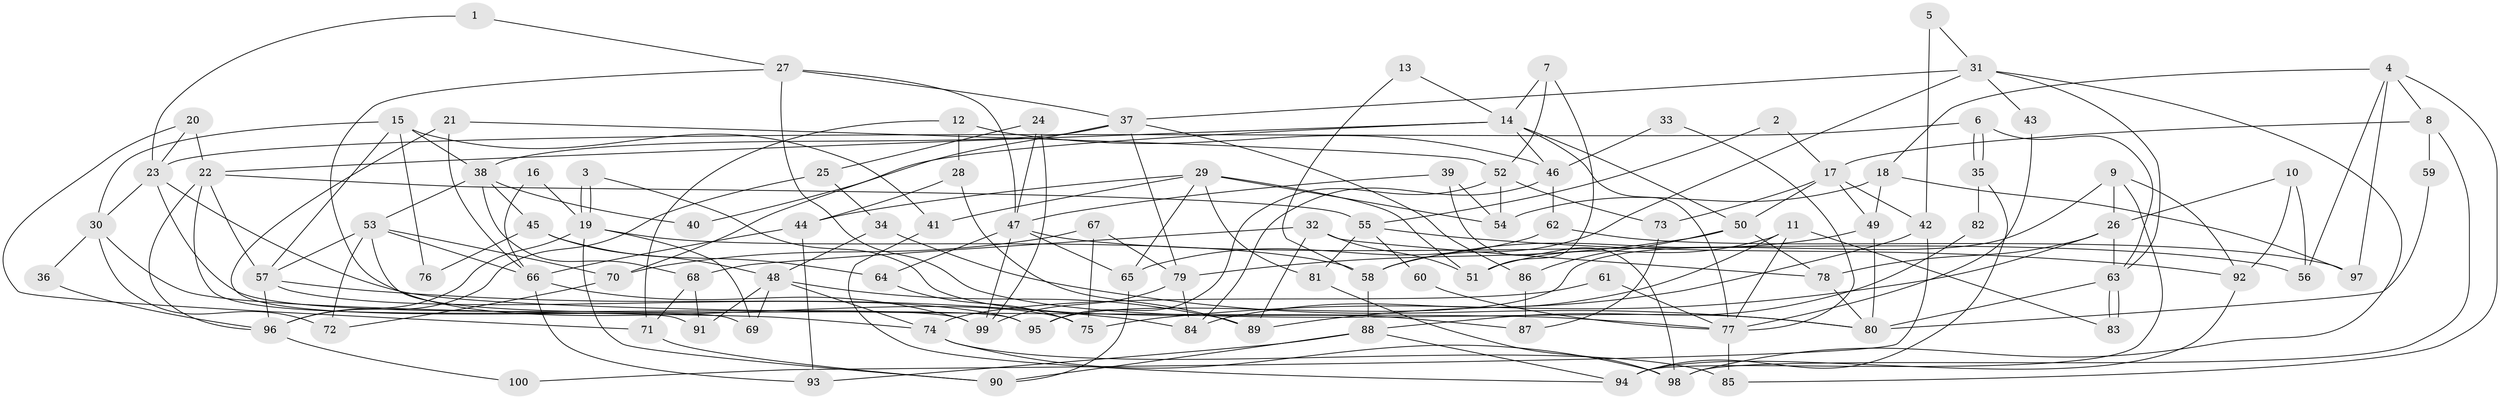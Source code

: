 // Generated by graph-tools (version 1.1) at 2025/50/03/09/25 03:50:11]
// undirected, 100 vertices, 200 edges
graph export_dot {
graph [start="1"]
  node [color=gray90,style=filled];
  1;
  2;
  3;
  4;
  5;
  6;
  7;
  8;
  9;
  10;
  11;
  12;
  13;
  14;
  15;
  16;
  17;
  18;
  19;
  20;
  21;
  22;
  23;
  24;
  25;
  26;
  27;
  28;
  29;
  30;
  31;
  32;
  33;
  34;
  35;
  36;
  37;
  38;
  39;
  40;
  41;
  42;
  43;
  44;
  45;
  46;
  47;
  48;
  49;
  50;
  51;
  52;
  53;
  54;
  55;
  56;
  57;
  58;
  59;
  60;
  61;
  62;
  63;
  64;
  65;
  66;
  67;
  68;
  69;
  70;
  71;
  72;
  73;
  74;
  75;
  76;
  77;
  78;
  79;
  80;
  81;
  82;
  83;
  84;
  85;
  86;
  87;
  88;
  89;
  90;
  91;
  92;
  93;
  94;
  95;
  96;
  97;
  98;
  99;
  100;
  1 -- 23;
  1 -- 27;
  2 -- 17;
  2 -- 55;
  3 -- 87;
  3 -- 19;
  3 -- 19;
  4 -- 97;
  4 -- 8;
  4 -- 18;
  4 -- 56;
  4 -- 85;
  5 -- 31;
  5 -- 42;
  6 -- 23;
  6 -- 35;
  6 -- 35;
  6 -- 63;
  7 -- 51;
  7 -- 14;
  7 -- 52;
  8 -- 98;
  8 -- 17;
  8 -- 59;
  9 -- 92;
  9 -- 26;
  9 -- 94;
  9 -- 95;
  10 -- 92;
  10 -- 26;
  10 -- 56;
  11 -- 84;
  11 -- 77;
  11 -- 51;
  11 -- 83;
  12 -- 71;
  12 -- 28;
  12 -- 46;
  13 -- 58;
  13 -- 14;
  14 -- 22;
  14 -- 46;
  14 -- 40;
  14 -- 50;
  14 -- 77;
  15 -- 38;
  15 -- 57;
  15 -- 30;
  15 -- 41;
  15 -- 76;
  16 -- 19;
  16 -- 66;
  17 -- 50;
  17 -- 49;
  17 -- 42;
  17 -- 73;
  18 -- 49;
  18 -- 54;
  18 -- 97;
  19 -- 58;
  19 -- 69;
  19 -- 90;
  19 -- 96;
  20 -- 22;
  20 -- 23;
  20 -- 71;
  21 -- 66;
  21 -- 52;
  21 -- 69;
  22 -- 91;
  22 -- 57;
  22 -- 55;
  22 -- 96;
  23 -- 77;
  23 -- 99;
  23 -- 30;
  24 -- 25;
  24 -- 47;
  24 -- 99;
  25 -- 34;
  25 -- 96;
  26 -- 63;
  26 -- 78;
  26 -- 75;
  27 -- 47;
  27 -- 37;
  27 -- 75;
  27 -- 80;
  28 -- 44;
  28 -- 89;
  29 -- 65;
  29 -- 51;
  29 -- 41;
  29 -- 44;
  29 -- 54;
  29 -- 81;
  30 -- 36;
  30 -- 72;
  30 -- 74;
  31 -- 63;
  31 -- 37;
  31 -- 43;
  31 -- 58;
  31 -- 98;
  32 -- 78;
  32 -- 68;
  32 -- 51;
  32 -- 89;
  33 -- 46;
  33 -- 77;
  34 -- 48;
  34 -- 80;
  35 -- 94;
  35 -- 82;
  36 -- 96;
  37 -- 79;
  37 -- 70;
  37 -- 38;
  37 -- 86;
  38 -- 53;
  38 -- 40;
  38 -- 45;
  38 -- 68;
  39 -- 54;
  39 -- 47;
  39 -- 98;
  41 -- 94;
  42 -- 89;
  42 -- 100;
  43 -- 77;
  44 -- 66;
  44 -- 93;
  45 -- 48;
  45 -- 64;
  45 -- 76;
  46 -- 84;
  46 -- 62;
  47 -- 64;
  47 -- 56;
  47 -- 65;
  47 -- 99;
  48 -- 74;
  48 -- 69;
  48 -- 89;
  48 -- 91;
  49 -- 58;
  49 -- 80;
  50 -- 79;
  50 -- 78;
  50 -- 86;
  52 -- 54;
  52 -- 73;
  52 -- 95;
  53 -- 95;
  53 -- 57;
  53 -- 66;
  53 -- 70;
  53 -- 72;
  55 -- 81;
  55 -- 60;
  55 -- 92;
  57 -- 96;
  57 -- 95;
  57 -- 84;
  58 -- 88;
  59 -- 80;
  60 -- 77;
  61 -- 77;
  61 -- 74;
  62 -- 65;
  62 -- 97;
  63 -- 83;
  63 -- 83;
  63 -- 80;
  64 -- 75;
  65 -- 90;
  66 -- 99;
  66 -- 93;
  67 -- 75;
  67 -- 70;
  67 -- 79;
  68 -- 71;
  68 -- 91;
  70 -- 72;
  71 -- 90;
  73 -- 87;
  74 -- 98;
  74 -- 85;
  77 -- 85;
  78 -- 80;
  79 -- 99;
  79 -- 84;
  81 -- 98;
  82 -- 88;
  86 -- 87;
  88 -- 94;
  88 -- 93;
  88 -- 90;
  92 -- 94;
  96 -- 100;
}
